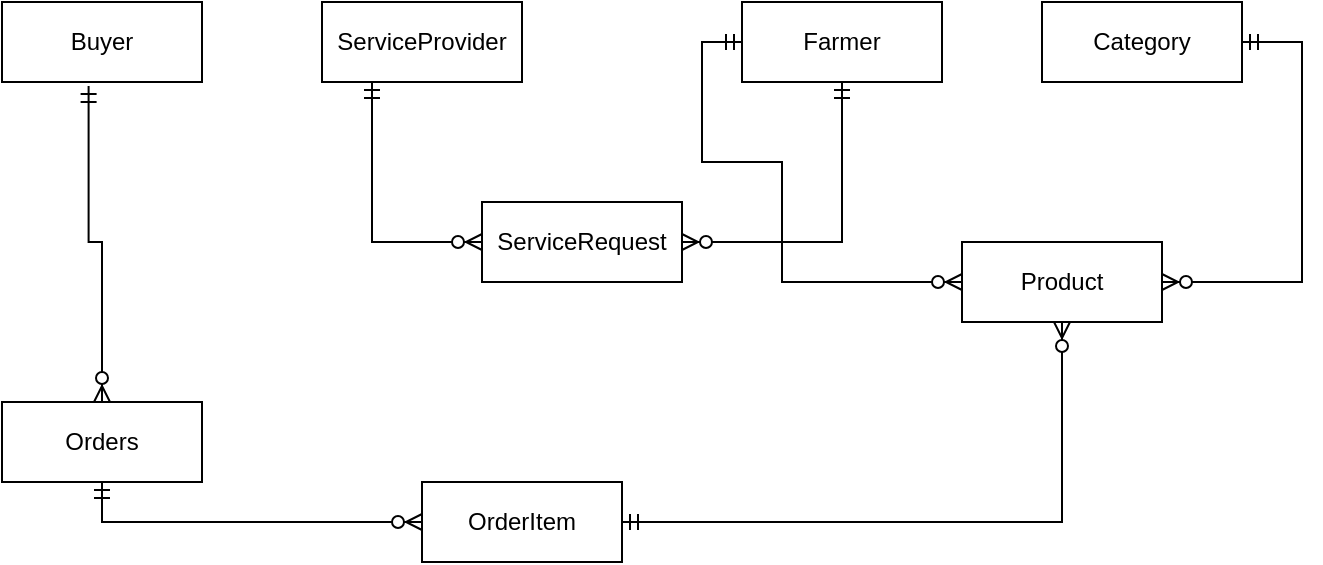 <mxfile version="26.2.14">
  <diagram name="Page-1" id="wuPbhk-AxIQMI7xWsHhP">
    <mxGraphModel dx="786" dy="506" grid="1" gridSize="10" guides="1" tooltips="1" connect="1" arrows="1" fold="1" page="1" pageScale="1" pageWidth="850" pageHeight="1100" math="0" shadow="0">
      <root>
        <mxCell id="0" />
        <mxCell id="1" parent="0" />
        <mxCell id="V0-bn8zC738BH66rxdFM-1" value="Buyer" style="whiteSpace=wrap;html=1;align=center;" vertex="1" parent="1">
          <mxGeometry x="80" y="80" width="100" height="40" as="geometry" />
        </mxCell>
        <mxCell id="V0-bn8zC738BH66rxdFM-2" value="ServiceRequest" style="whiteSpace=wrap;html=1;align=center;" vertex="1" parent="1">
          <mxGeometry x="320" y="180" width="100" height="40" as="geometry" />
        </mxCell>
        <mxCell id="V0-bn8zC738BH66rxdFM-3" value="Category" style="whiteSpace=wrap;html=1;align=center;" vertex="1" parent="1">
          <mxGeometry x="600" y="80" width="100" height="40" as="geometry" />
        </mxCell>
        <mxCell id="V0-bn8zC738BH66rxdFM-4" value="Orders" style="whiteSpace=wrap;html=1;align=center;" vertex="1" parent="1">
          <mxGeometry x="80" y="280" width="100" height="40" as="geometry" />
        </mxCell>
        <mxCell id="V0-bn8zC738BH66rxdFM-5" value="OrderItem" style="whiteSpace=wrap;html=1;align=center;" vertex="1" parent="1">
          <mxGeometry x="290" y="320" width="100" height="40" as="geometry" />
        </mxCell>
        <mxCell id="V0-bn8zC738BH66rxdFM-6" value="ServiceProvider" style="whiteSpace=wrap;html=1;align=center;" vertex="1" parent="1">
          <mxGeometry x="240" y="80" width="100" height="40" as="geometry" />
        </mxCell>
        <mxCell id="V0-bn8zC738BH66rxdFM-7" value="Farmer" style="whiteSpace=wrap;html=1;align=center;" vertex="1" parent="1">
          <mxGeometry x="450" y="80" width="100" height="40" as="geometry" />
        </mxCell>
        <mxCell id="V0-bn8zC738BH66rxdFM-8" value="Product" style="whiteSpace=wrap;html=1;align=center;" vertex="1" parent="1">
          <mxGeometry x="560" y="200" width="100" height="40" as="geometry" />
        </mxCell>
        <mxCell id="V0-bn8zC738BH66rxdFM-9" value="" style="edgeStyle=orthogonalEdgeStyle;fontSize=12;html=1;endArrow=ERzeroToMany;startArrow=ERmandOne;rounded=0;exitX=0.433;exitY=1.05;exitDx=0;exitDy=0;exitPerimeter=0;entryX=0.5;entryY=0;entryDx=0;entryDy=0;" edge="1" parent="1" source="V0-bn8zC738BH66rxdFM-1" target="V0-bn8zC738BH66rxdFM-4">
          <mxGeometry width="100" height="100" relative="1" as="geometry">
            <mxPoint x="124.35" y="160.0" as="sourcePoint" />
            <mxPoint x="135.65" y="329.32" as="targetPoint" />
          </mxGeometry>
        </mxCell>
        <mxCell id="V0-bn8zC738BH66rxdFM-11" value="" style="edgeStyle=orthogonalEdgeStyle;fontSize=12;html=1;endArrow=ERzeroToMany;startArrow=ERmandOne;rounded=0;exitX=0.25;exitY=1;exitDx=0;exitDy=0;entryX=0;entryY=0.5;entryDx=0;entryDy=0;" edge="1" parent="1" source="V0-bn8zC738BH66rxdFM-6" target="V0-bn8zC738BH66rxdFM-2">
          <mxGeometry width="100" height="100" relative="1" as="geometry">
            <mxPoint x="250" y="150" as="sourcePoint" />
            <mxPoint x="257" y="308" as="targetPoint" />
          </mxGeometry>
        </mxCell>
        <mxCell id="V0-bn8zC738BH66rxdFM-12" value="" style="edgeStyle=orthogonalEdgeStyle;fontSize=12;html=1;endArrow=ERzeroToMany;startArrow=ERmandOne;rounded=0;entryX=1;entryY=0.5;entryDx=0;entryDy=0;exitX=0.5;exitY=1;exitDx=0;exitDy=0;" edge="1" parent="1" source="V0-bn8zC738BH66rxdFM-7" target="V0-bn8zC738BH66rxdFM-2">
          <mxGeometry width="100" height="100" relative="1" as="geometry">
            <mxPoint x="500" y="150" as="sourcePoint" />
            <mxPoint x="470" y="250" as="targetPoint" />
          </mxGeometry>
        </mxCell>
        <mxCell id="V0-bn8zC738BH66rxdFM-13" value="" style="edgeStyle=orthogonalEdgeStyle;fontSize=12;html=1;endArrow=ERzeroToMany;startArrow=ERmandOne;rounded=0;exitX=0;exitY=0.5;exitDx=0;exitDy=0;entryX=0;entryY=0.5;entryDx=0;entryDy=0;" edge="1" parent="1" source="V0-bn8zC738BH66rxdFM-7" target="V0-bn8zC738BH66rxdFM-8">
          <mxGeometry width="100" height="100" relative="1" as="geometry">
            <mxPoint x="460" y="170" as="sourcePoint" />
            <mxPoint x="467" y="328" as="targetPoint" />
            <Array as="points">
              <mxPoint x="430" y="100" />
              <mxPoint x="430" y="160" />
              <mxPoint x="470" y="160" />
              <mxPoint x="470" y="220" />
            </Array>
          </mxGeometry>
        </mxCell>
        <mxCell id="V0-bn8zC738BH66rxdFM-14" value="" style="edgeStyle=orthogonalEdgeStyle;fontSize=12;html=1;endArrow=ERzeroToMany;startArrow=ERmandOne;rounded=0;exitX=1;exitY=0.5;exitDx=0;exitDy=0;entryX=1;entryY=0.5;entryDx=0;entryDy=0;" edge="1" parent="1" source="V0-bn8zC738BH66rxdFM-3" target="V0-bn8zC738BH66rxdFM-8">
          <mxGeometry width="100" height="100" relative="1" as="geometry">
            <mxPoint x="710" y="110" as="sourcePoint" />
            <mxPoint x="717" y="268" as="targetPoint" />
            <Array as="points">
              <mxPoint x="730" y="100" />
              <mxPoint x="730" y="220" />
            </Array>
          </mxGeometry>
        </mxCell>
        <mxCell id="V0-bn8zC738BH66rxdFM-15" value="" style="edgeStyle=orthogonalEdgeStyle;fontSize=12;html=1;endArrow=ERzeroToMany;startArrow=ERmandOne;rounded=0;exitX=0.5;exitY=1;exitDx=0;exitDy=0;entryX=0;entryY=0.5;entryDx=0;entryDy=0;" edge="1" parent="1" source="V0-bn8zC738BH66rxdFM-4" target="V0-bn8zC738BH66rxdFM-5">
          <mxGeometry width="100" height="100" relative="1" as="geometry">
            <mxPoint x="173" y="172" as="sourcePoint" />
            <mxPoint x="180" y="330" as="targetPoint" />
          </mxGeometry>
        </mxCell>
        <mxCell id="V0-bn8zC738BH66rxdFM-16" value="" style="edgeStyle=orthogonalEdgeStyle;fontSize=12;html=1;endArrow=ERzeroToMany;startArrow=ERmandOne;rounded=0;exitX=1;exitY=0.5;exitDx=0;exitDy=0;entryX=0.5;entryY=1;entryDx=0;entryDy=0;" edge="1" parent="1" source="V0-bn8zC738BH66rxdFM-5" target="V0-bn8zC738BH66rxdFM-8">
          <mxGeometry width="100" height="100" relative="1" as="geometry">
            <mxPoint x="510" y="261" as="sourcePoint" />
            <mxPoint x="517" y="419" as="targetPoint" />
          </mxGeometry>
        </mxCell>
      </root>
    </mxGraphModel>
  </diagram>
</mxfile>
